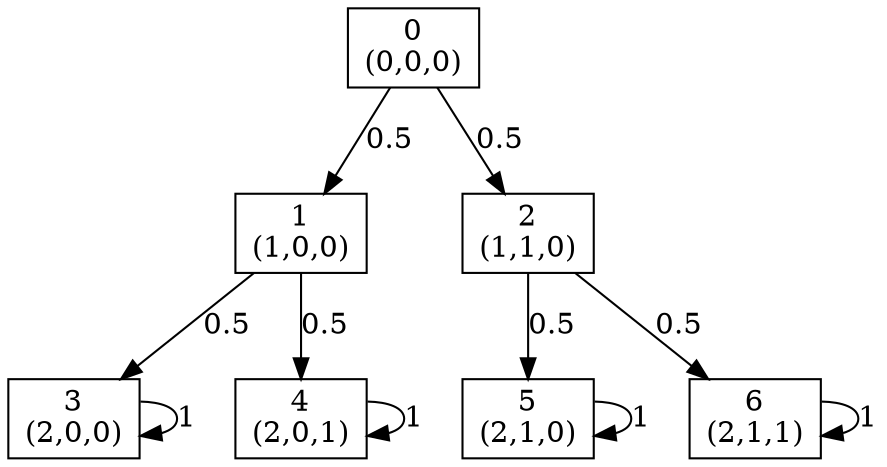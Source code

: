 digraph P {
node [shape=box];
0 -> 1 [ label="0.5" ];
0 -> 2 [ label="0.5" ];
1 -> 3 [ label="0.5" ];
1 -> 4 [ label="0.5" ];
2 -> 5 [ label="0.5" ];
2 -> 6 [ label="0.5" ];
3 -> 3 [ label="1" ];
4 -> 4 [ label="1" ];
5 -> 5 [ label="1" ];
6 -> 6 [ label="1" ];
0 [label="0\n(0,0,0)"];
1 [label="1\n(1,0,0)"];
2 [label="2\n(1,1,0)"];
3 [label="3\n(2,0,0)"];
4 [label="4\n(2,0,1)"];
5 [label="5\n(2,1,0)"];
6 [label="6\n(2,1,1)"];
}
